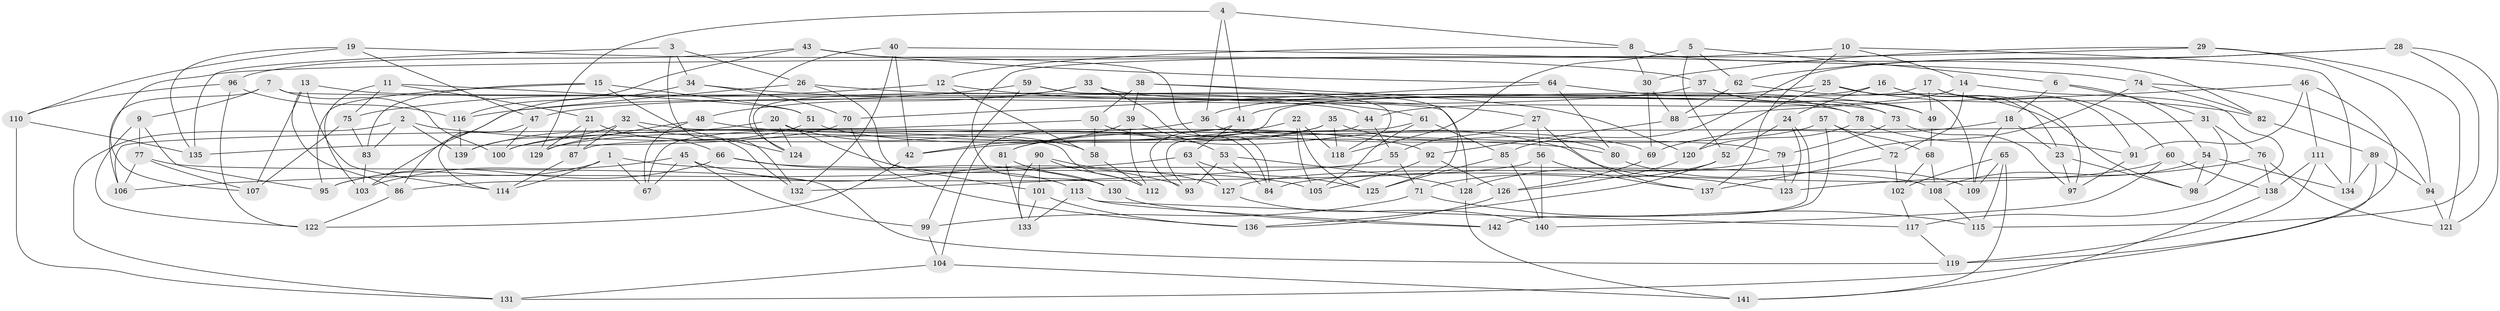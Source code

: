 // coarse degree distribution, {4: 0.55, 6: 0.25, 5: 0.15, 3: 0.05}
// Generated by graph-tools (version 1.1) at 2025/38/03/04/25 23:38:07]
// undirected, 142 vertices, 284 edges
graph export_dot {
  node [color=gray90,style=filled];
  1;
  2;
  3;
  4;
  5;
  6;
  7;
  8;
  9;
  10;
  11;
  12;
  13;
  14;
  15;
  16;
  17;
  18;
  19;
  20;
  21;
  22;
  23;
  24;
  25;
  26;
  27;
  28;
  29;
  30;
  31;
  32;
  33;
  34;
  35;
  36;
  37;
  38;
  39;
  40;
  41;
  42;
  43;
  44;
  45;
  46;
  47;
  48;
  49;
  50;
  51;
  52;
  53;
  54;
  55;
  56;
  57;
  58;
  59;
  60;
  61;
  62;
  63;
  64;
  65;
  66;
  67;
  68;
  69;
  70;
  71;
  72;
  73;
  74;
  75;
  76;
  77;
  78;
  79;
  80;
  81;
  82;
  83;
  84;
  85;
  86;
  87;
  88;
  89;
  90;
  91;
  92;
  93;
  94;
  95;
  96;
  97;
  98;
  99;
  100;
  101;
  102;
  103;
  104;
  105;
  106;
  107;
  108;
  109;
  110;
  111;
  112;
  113;
  114;
  115;
  116;
  117;
  118;
  119;
  120;
  121;
  122;
  123;
  124;
  125;
  126;
  127;
  128;
  129;
  130;
  131;
  132;
  133;
  134;
  135;
  136;
  137;
  138;
  139;
  140;
  141;
  142;
  1 -- 114;
  1 -- 67;
  1 -- 95;
  1 -- 105;
  2 -- 80;
  2 -- 131;
  2 -- 139;
  2 -- 83;
  3 -- 135;
  3 -- 34;
  3 -- 132;
  3 -- 26;
  4 -- 129;
  4 -- 8;
  4 -- 36;
  4 -- 41;
  5 -- 52;
  5 -- 6;
  5 -- 62;
  5 -- 118;
  6 -- 31;
  6 -- 54;
  6 -- 18;
  7 -- 106;
  7 -- 9;
  7 -- 128;
  7 -- 100;
  8 -- 30;
  8 -- 12;
  8 -- 82;
  9 -- 77;
  9 -- 95;
  9 -- 122;
  10 -- 134;
  10 -- 14;
  10 -- 130;
  10 -- 137;
  11 -- 103;
  11 -- 75;
  11 -- 21;
  11 -- 51;
  12 -- 75;
  12 -- 27;
  12 -- 58;
  13 -- 107;
  13 -- 44;
  13 -- 114;
  13 -- 86;
  14 -- 44;
  14 -- 117;
  14 -- 72;
  15 -- 51;
  15 -- 124;
  15 -- 83;
  15 -- 95;
  16 -- 23;
  16 -- 24;
  16 -- 41;
  16 -- 97;
  17 -- 91;
  17 -- 60;
  17 -- 49;
  17 -- 104;
  18 -- 109;
  18 -- 23;
  18 -- 69;
  19 -- 47;
  19 -- 110;
  19 -- 135;
  19 -- 37;
  20 -- 113;
  20 -- 58;
  20 -- 139;
  20 -- 124;
  21 -- 66;
  21 -- 87;
  21 -- 129;
  22 -- 105;
  22 -- 42;
  22 -- 118;
  22 -- 125;
  23 -- 98;
  23 -- 97;
  24 -- 52;
  24 -- 142;
  24 -- 123;
  25 -- 82;
  25 -- 120;
  25 -- 109;
  25 -- 36;
  26 -- 103;
  26 -- 101;
  26 -- 78;
  27 -- 56;
  27 -- 55;
  27 -- 137;
  28 -- 121;
  28 -- 85;
  28 -- 62;
  28 -- 115;
  29 -- 107;
  29 -- 121;
  29 -- 30;
  29 -- 94;
  30 -- 88;
  30 -- 69;
  31 -- 87;
  31 -- 98;
  31 -- 76;
  32 -- 112;
  32 -- 87;
  32 -- 132;
  32 -- 139;
  33 -- 84;
  33 -- 49;
  33 -- 124;
  33 -- 48;
  34 -- 70;
  34 -- 86;
  34 -- 61;
  35 -- 118;
  35 -- 129;
  35 -- 80;
  35 -- 81;
  36 -- 100;
  36 -- 79;
  37 -- 73;
  37 -- 49;
  37 -- 47;
  38 -- 118;
  38 -- 39;
  38 -- 50;
  38 -- 120;
  39 -- 53;
  39 -- 112;
  39 -- 42;
  40 -- 132;
  40 -- 124;
  40 -- 42;
  40 -- 74;
  41 -- 67;
  41 -- 63;
  42 -- 122;
  43 -- 96;
  43 -- 116;
  43 -- 64;
  43 -- 84;
  44 -- 93;
  44 -- 55;
  45 -- 103;
  45 -- 93;
  45 -- 67;
  45 -- 99;
  46 -- 119;
  46 -- 91;
  46 -- 111;
  46 -- 88;
  47 -- 114;
  47 -- 100;
  48 -- 92;
  48 -- 129;
  48 -- 67;
  49 -- 68;
  50 -- 58;
  50 -- 106;
  50 -- 123;
  51 -- 100;
  51 -- 69;
  52 -- 136;
  52 -- 71;
  53 -- 84;
  53 -- 128;
  53 -- 93;
  54 -- 98;
  54 -- 134;
  54 -- 108;
  55 -- 132;
  55 -- 71;
  56 -- 140;
  56 -- 137;
  56 -- 86;
  57 -- 68;
  57 -- 72;
  57 -- 81;
  57 -- 142;
  58 -- 112;
  59 -- 116;
  59 -- 73;
  59 -- 125;
  59 -- 99;
  60 -- 84;
  60 -- 138;
  60 -- 140;
  61 -- 85;
  61 -- 93;
  61 -- 105;
  62 -- 98;
  62 -- 88;
  63 -- 106;
  63 -- 125;
  63 -- 127;
  64 -- 80;
  64 -- 78;
  64 -- 70;
  65 -- 102;
  65 -- 141;
  65 -- 109;
  65 -- 115;
  66 -- 95;
  66 -- 130;
  66 -- 108;
  68 -- 102;
  68 -- 108;
  69 -- 126;
  70 -- 136;
  70 -- 135;
  71 -- 99;
  71 -- 115;
  72 -- 137;
  72 -- 102;
  73 -- 97;
  73 -- 79;
  74 -- 94;
  74 -- 82;
  74 -- 127;
  75 -- 83;
  75 -- 107;
  76 -- 138;
  76 -- 123;
  76 -- 121;
  77 -- 107;
  77 -- 106;
  77 -- 119;
  78 -- 120;
  78 -- 91;
  79 -- 128;
  79 -- 123;
  80 -- 109;
  81 -- 133;
  81 -- 130;
  82 -- 89;
  83 -- 103;
  85 -- 125;
  85 -- 140;
  86 -- 122;
  87 -- 114;
  88 -- 92;
  89 -- 134;
  89 -- 94;
  89 -- 131;
  90 -- 112;
  90 -- 101;
  90 -- 133;
  90 -- 127;
  91 -- 97;
  92 -- 126;
  92 -- 105;
  94 -- 121;
  96 -- 110;
  96 -- 116;
  96 -- 122;
  99 -- 104;
  101 -- 136;
  101 -- 133;
  102 -- 117;
  104 -- 131;
  104 -- 141;
  108 -- 115;
  110 -- 131;
  110 -- 135;
  111 -- 138;
  111 -- 134;
  111 -- 119;
  113 -- 142;
  113 -- 133;
  113 -- 117;
  116 -- 139;
  117 -- 119;
  120 -- 126;
  126 -- 136;
  127 -- 140;
  128 -- 141;
  130 -- 142;
  138 -- 141;
}
